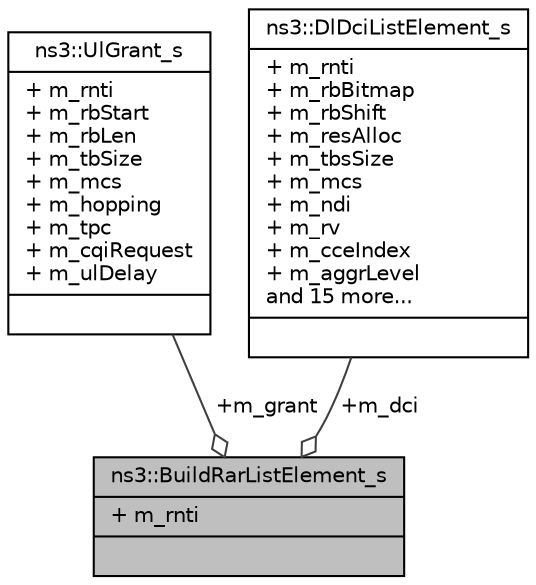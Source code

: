 digraph "ns3::BuildRarListElement_s"
{
  edge [fontname="Helvetica",fontsize="10",labelfontname="Helvetica",labelfontsize="10"];
  node [fontname="Helvetica",fontsize="10",shape=record];
  Node1 [label="{ns3::BuildRarListElement_s\n|+ m_rnti\l|}",height=0.2,width=0.4,color="black", fillcolor="grey75", style="filled", fontcolor="black"];
  Node2 -> Node1 [color="grey25",fontsize="10",style="solid",label=" +m_grant" ,arrowhead="odiamond"];
  Node2 [label="{ns3::UlGrant_s\n|+ m_rnti\l+ m_rbStart\l+ m_rbLen\l+ m_tbSize\l+ m_mcs\l+ m_hopping\l+ m_tpc\l+ m_cqiRequest\l+ m_ulDelay\l|}",height=0.2,width=0.4,color="black", fillcolor="white", style="filled",URL="$d1/d0a/structns3_1_1UlGrant__s.html",tooltip="Substitutive structure for specifying BuildRarListElement_s::m_grant field. "];
  Node3 -> Node1 [color="grey25",fontsize="10",style="solid",label=" +m_dci" ,arrowhead="odiamond"];
  Node3 [label="{ns3::DlDciListElement_s\n|+ m_rnti\l+ m_rbBitmap\l+ m_rbShift\l+ m_resAlloc\l+ m_tbsSize\l+ m_mcs\l+ m_ndi\l+ m_rv\l+ m_cceIndex\l+ m_aggrLevel\land 15 more...\l|}",height=0.2,width=0.4,color="black", fillcolor="white", style="filled",URL="$d3/d10/structns3_1_1DlDciListElement__s.html",tooltip="See section 4.3.1 dlDciListElement. "];
}
